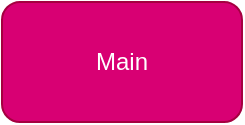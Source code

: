 <mxfile>
    <diagram id="oTNO2K77Pzg_W7caGJT5" name="Page-1">
        <mxGraphModel dx="739" dy="664" grid="1" gridSize="10" guides="1" tooltips="1" connect="1" arrows="1" fold="1" page="1" pageScale="1" pageWidth="850" pageHeight="1100" math="0" shadow="0">
            <root>
                <mxCell id="0"/>
                <mxCell id="1" parent="0"/>
                <mxCell id="2" value="Main" style="rounded=1;whiteSpace=wrap;html=1;fillColor=#d80073;fontColor=#ffffff;strokeColor=#A50040;" parent="1" vertex="1">
                    <mxGeometry x="305" y="90" width="120" height="60" as="geometry"/>
                </mxCell>
            </root>
        </mxGraphModel>
    </diagram>
</mxfile>